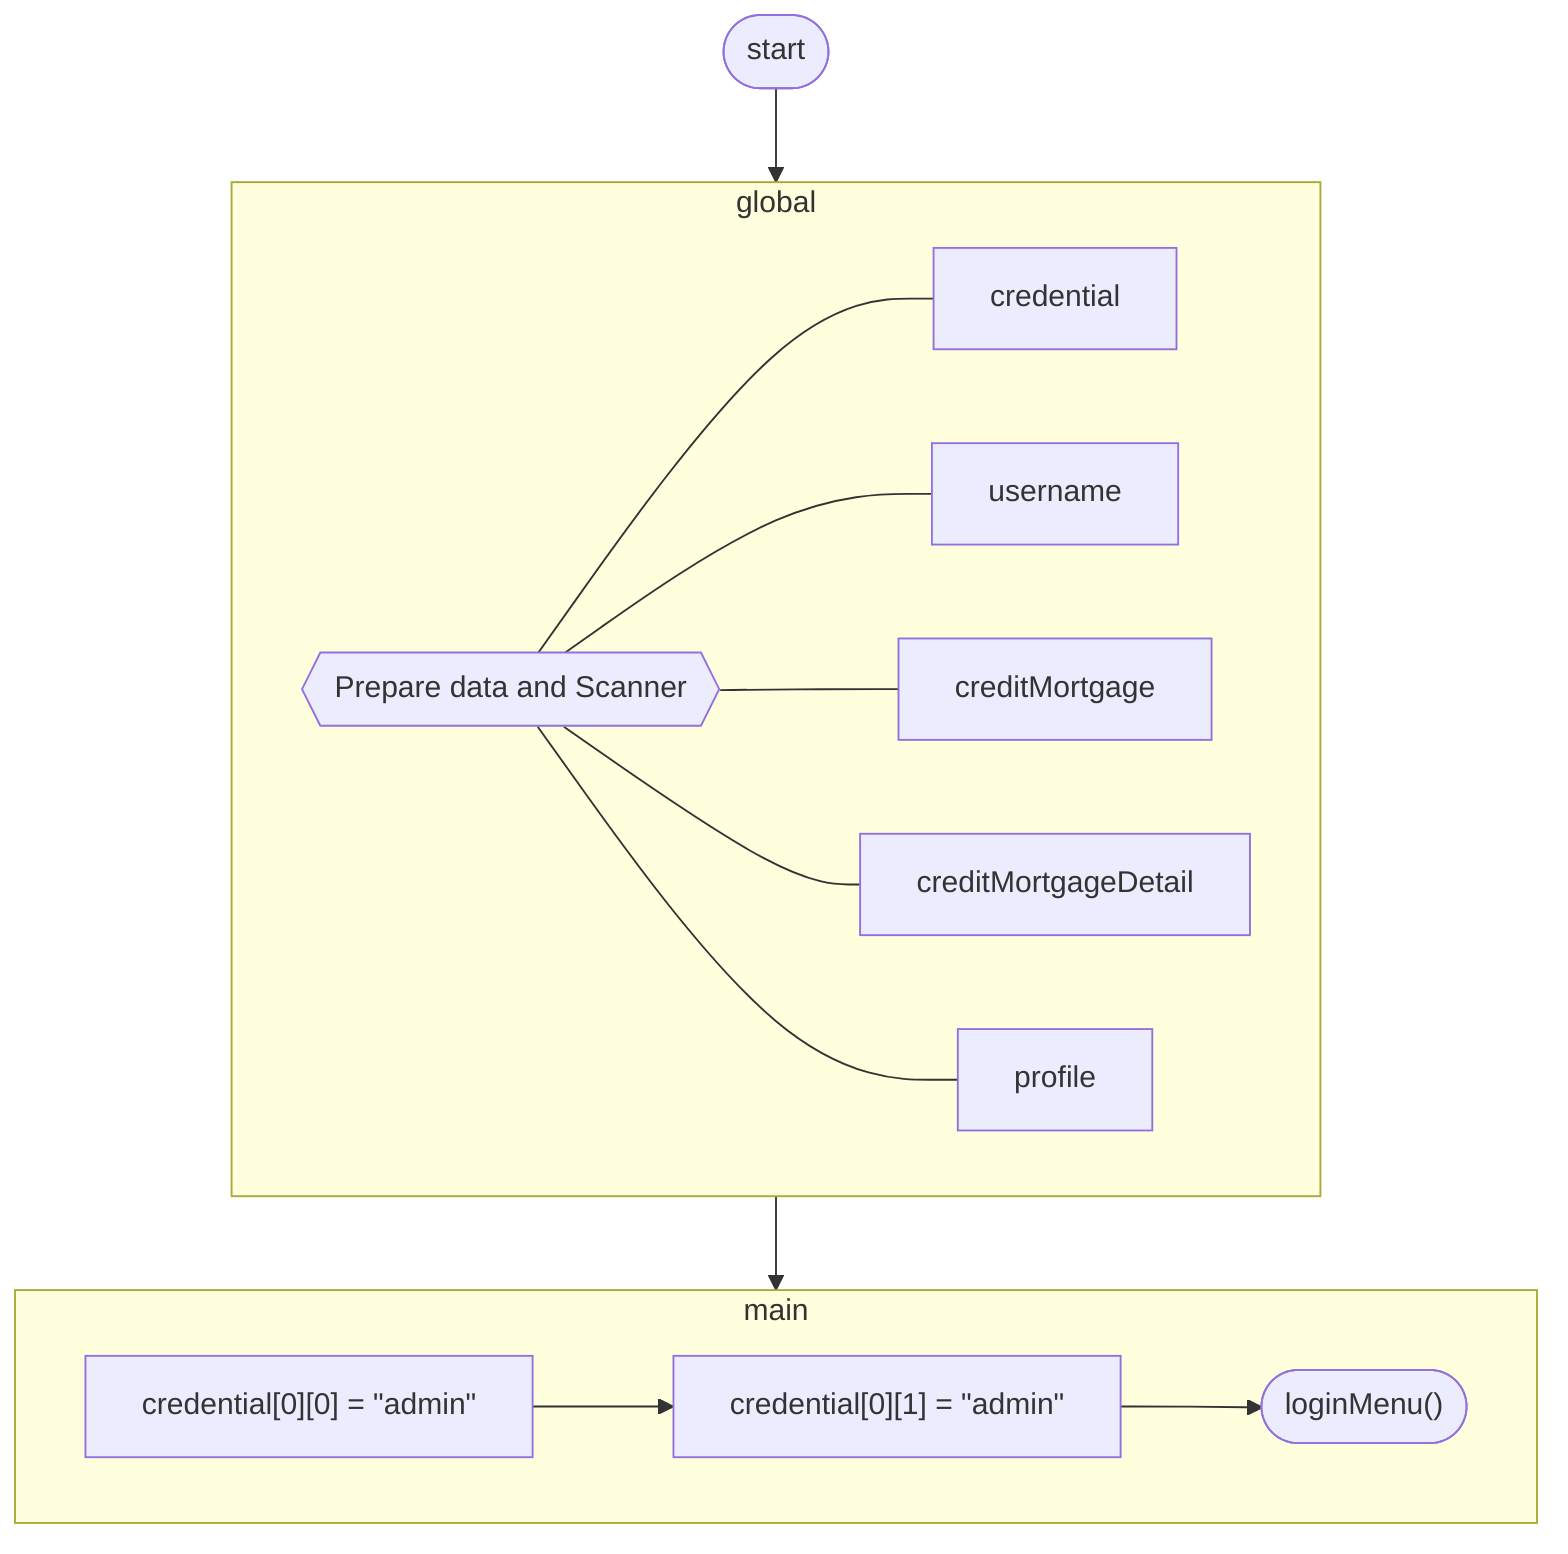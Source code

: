 graph TD
start([start]) --> global
subgraph global
    prepare{{"Prepare data and Scanner"}}
    prepare --- data1["credential"]
    prepare --- data2["username"]
    prepare --- data3["creditMortgage"]
    prepare --- data4["creditMortgageDetail"]
    prepare --- data5["profile"]
end 
global --> main
subgraph main
    credential1["credential[0][0] = #quot;admin#quot;"]
    credential2["credential[0][1] = #quot;admin#quot;"]
    loginMain(["loginMenu()"])
    credential1 --> credential2 --> loginMain
end